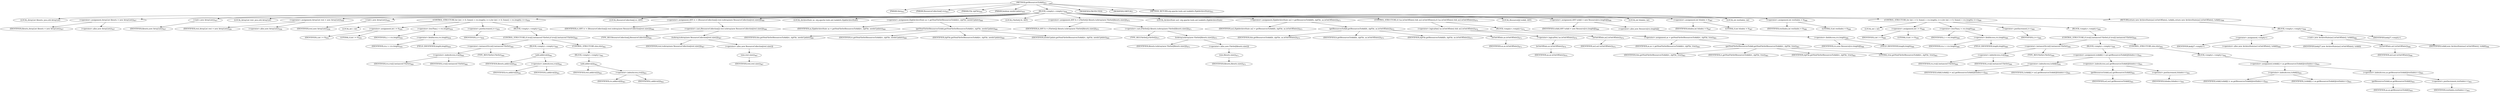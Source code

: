 digraph "getResourcesToAdd" {  
"2217" [label = <(METHOD,getResourcesToAdd)<SUB>953</SUB>> ]
"91" [label = <(PARAM,this)<SUB>953</SUB>> ]
"2218" [label = <(PARAM,ResourceCollection[] rcs)<SUB>953</SUB>> ]
"2219" [label = <(PARAM,File zipFile)<SUB>954</SUB>> ]
"2220" [label = <(PARAM,boolean needsUpdate)<SUB>955</SUB>> ]
"2221" [label = <(BLOCK,&lt;empty&gt;,&lt;empty&gt;)<SUB>956</SUB>> ]
"87" [label = <(LOCAL,ArrayList filesets: java.util.ArrayList)> ]
"2222" [label = <(&lt;operator&gt;.assignment,ArrayList filesets = new ArrayList())<SUB>957</SUB>> ]
"2223" [label = <(IDENTIFIER,filesets,ArrayList filesets = new ArrayList())<SUB>957</SUB>> ]
"2224" [label = <(&lt;operator&gt;.alloc,new ArrayList())<SUB>957</SUB>> ]
"2225" [label = <(&lt;init&gt;,new ArrayList())<SUB>957</SUB>> ]
"86" [label = <(IDENTIFIER,filesets,new ArrayList())<SUB>957</SUB>> ]
"89" [label = <(LOCAL,ArrayList rest: java.util.ArrayList)> ]
"2226" [label = <(&lt;operator&gt;.assignment,ArrayList rest = new ArrayList())<SUB>958</SUB>> ]
"2227" [label = <(IDENTIFIER,rest,ArrayList rest = new ArrayList())<SUB>958</SUB>> ]
"2228" [label = <(&lt;operator&gt;.alloc,new ArrayList())<SUB>958</SUB>> ]
"2229" [label = <(&lt;init&gt;,new ArrayList())<SUB>958</SUB>> ]
"88" [label = <(IDENTIFIER,rest,new ArrayList())<SUB>958</SUB>> ]
"2230" [label = <(CONTROL_STRUCTURE,for (int i = 0; Some(i &lt; rcs.length); i++),for (int i = 0; Some(i &lt; rcs.length); i++))<SUB>959</SUB>> ]
"2231" [label = <(LOCAL,int i: int)> ]
"2232" [label = <(&lt;operator&gt;.assignment,int i = 0)<SUB>959</SUB>> ]
"2233" [label = <(IDENTIFIER,i,int i = 0)<SUB>959</SUB>> ]
"2234" [label = <(LITERAL,0,int i = 0)<SUB>959</SUB>> ]
"2235" [label = <(&lt;operator&gt;.lessThan,i &lt; rcs.length)<SUB>959</SUB>> ]
"2236" [label = <(IDENTIFIER,i,i &lt; rcs.length)<SUB>959</SUB>> ]
"2237" [label = <(&lt;operator&gt;.fieldAccess,rcs.length)<SUB>959</SUB>> ]
"2238" [label = <(IDENTIFIER,rcs,i &lt; rcs.length)<SUB>959</SUB>> ]
"2239" [label = <(FIELD_IDENTIFIER,length,length)<SUB>959</SUB>> ]
"2240" [label = <(&lt;operator&gt;.postIncrement,i++)<SUB>959</SUB>> ]
"2241" [label = <(IDENTIFIER,i,i++)<SUB>959</SUB>> ]
"2242" [label = <(BLOCK,&lt;empty&gt;,&lt;empty&gt;)<SUB>959</SUB>> ]
"2243" [label = <(CONTROL_STRUCTURE,if (rcs[i] instanceof FileSet),if (rcs[i] instanceof FileSet))<SUB>960</SUB>> ]
"2244" [label = <(&lt;operator&gt;.instanceOf,rcs[i] instanceof FileSet)<SUB>960</SUB>> ]
"2245" [label = <(&lt;operator&gt;.indexAccess,rcs[i])<SUB>960</SUB>> ]
"2246" [label = <(IDENTIFIER,rcs,rcs[i] instanceof FileSet)<SUB>960</SUB>> ]
"2247" [label = <(IDENTIFIER,i,rcs[i] instanceof FileSet)<SUB>960</SUB>> ]
"2248" [label = <(TYPE_REF,FileSet,FileSet)<SUB>960</SUB>> ]
"2249" [label = <(BLOCK,&lt;empty&gt;,&lt;empty&gt;)<SUB>960</SUB>> ]
"2250" [label = <(add,add(rcs[i]))<SUB>961</SUB>> ]
"2251" [label = <(IDENTIFIER,filesets,add(rcs[i]))<SUB>961</SUB>> ]
"2252" [label = <(&lt;operator&gt;.indexAccess,rcs[i])<SUB>961</SUB>> ]
"2253" [label = <(IDENTIFIER,rcs,add(rcs[i]))<SUB>961</SUB>> ]
"2254" [label = <(IDENTIFIER,i,add(rcs[i]))<SUB>961</SUB>> ]
"2255" [label = <(CONTROL_STRUCTURE,else,else)<SUB>962</SUB>> ]
"2256" [label = <(BLOCK,&lt;empty&gt;,&lt;empty&gt;)<SUB>962</SUB>> ]
"2257" [label = <(add,add(rcs[i]))<SUB>963</SUB>> ]
"2258" [label = <(IDENTIFIER,rest,add(rcs[i]))<SUB>963</SUB>> ]
"2259" [label = <(&lt;operator&gt;.indexAccess,rcs[i])<SUB>963</SUB>> ]
"2260" [label = <(IDENTIFIER,rcs,add(rcs[i]))<SUB>963</SUB>> ]
"2261" [label = <(IDENTIFIER,i,add(rcs[i]))<SUB>963</SUB>> ]
"2262" [label = <(LOCAL,ResourceCollection[] rc: ANY)> ]
"2263" [label = <(&lt;operator&gt;.assignment,ANY rc = (ResourceCollection[]) rest.toArray(new ResourceCollection[rest.size()]))<SUB>966</SUB>> ]
"2264" [label = <(IDENTIFIER,rc,ANY rc = (ResourceCollection[]) rest.toArray(new ResourceCollection[rest.size()]))<SUB>966</SUB>> ]
"2265" [label = <(&lt;operator&gt;.cast,(ResourceCollection[]) rest.toArray(new ResourceCollection[rest.size()]))<SUB>966</SUB>> ]
"2266" [label = <(TYPE_REF,ResourceCollection[],ResourceCollection[])<SUB>966</SUB>> ]
"2267" [label = <(toArray,toArray(new ResourceCollection[rest.size()]))<SUB>967</SUB>> ]
"2268" [label = <(IDENTIFIER,rest,toArray(new ResourceCollection[rest.size()]))<SUB>967</SUB>> ]
"2269" [label = <(&lt;operator&gt;.alloc,new ResourceCollection[rest.size()])> ]
"2270" [label = <(size,rest.size())<SUB>967</SUB>> ]
"2271" [label = <(IDENTIFIER,rest,rest.size())<SUB>967</SUB>> ]
"2272" [label = <(LOCAL,ArchiveState as: org.apache.tools.ant.taskdefs.Zip$ArchiveState)> ]
"2273" [label = <(&lt;operator&gt;.assignment,Zip$ArchiveState as = getNonFileSetResourcesToAdd(rc, zipFile, needsUpdate))<SUB>968</SUB>> ]
"2274" [label = <(IDENTIFIER,as,Zip$ArchiveState as = getNonFileSetResourcesToAdd(rc, zipFile, needsUpdate))<SUB>968</SUB>> ]
"2275" [label = <(getNonFileSetResourcesToAdd,getNonFileSetResourcesToAdd(rc, zipFile, needsUpdate))<SUB>968</SUB>> ]
"90" [label = <(IDENTIFIER,this,getNonFileSetResourcesToAdd(rc, zipFile, needsUpdate))<SUB>968</SUB>> ]
"2276" [label = <(IDENTIFIER,rc,getNonFileSetResourcesToAdd(rc, zipFile, needsUpdate))<SUB>968</SUB>> ]
"2277" [label = <(IDENTIFIER,zipFile,getNonFileSetResourcesToAdd(rc, zipFile, needsUpdate))<SUB>968</SUB>> ]
"2278" [label = <(IDENTIFIER,needsUpdate,getNonFileSetResourcesToAdd(rc, zipFile, needsUpdate))<SUB>969</SUB>> ]
"2279" [label = <(LOCAL,FileSet[] fs: ANY)> ]
"2280" [label = <(&lt;operator&gt;.assignment,ANY fs = (FileSet[]) filesets.toArray(new FileSet[filesets.size()]))<SUB>971</SUB>> ]
"2281" [label = <(IDENTIFIER,fs,ANY fs = (FileSet[]) filesets.toArray(new FileSet[filesets.size()]))<SUB>971</SUB>> ]
"2282" [label = <(&lt;operator&gt;.cast,(FileSet[]) filesets.toArray(new FileSet[filesets.size()]))<SUB>971</SUB>> ]
"2283" [label = <(TYPE_REF,FileSet[],FileSet[])<SUB>971</SUB>> ]
"2284" [label = <(toArray,toArray(new FileSet[filesets.size()]))<SUB>971</SUB>> ]
"2285" [label = <(IDENTIFIER,filesets,toArray(new FileSet[filesets.size()]))<SUB>971</SUB>> ]
"2286" [label = <(&lt;operator&gt;.alloc,new FileSet[filesets.size()])> ]
"2287" [label = <(size,filesets.size())<SUB>971</SUB>> ]
"2288" [label = <(IDENTIFIER,filesets,filesets.size())<SUB>971</SUB>> ]
"2289" [label = <(LOCAL,ArchiveState as2: org.apache.tools.ant.taskdefs.Zip$ArchiveState)> ]
"2290" [label = <(&lt;operator&gt;.assignment,Zip$ArchiveState as2 = getResourcesToAdd(fs, zipFile, as.isOutOfDate()))<SUB>973</SUB>> ]
"2291" [label = <(IDENTIFIER,as2,Zip$ArchiveState as2 = getResourcesToAdd(fs, zipFile, as.isOutOfDate()))<SUB>973</SUB>> ]
"2292" [label = <(getResourcesToAdd,getResourcesToAdd(fs, zipFile, as.isOutOfDate()))<SUB>973</SUB>> ]
"92" [label = <(IDENTIFIER,this,getResourcesToAdd(fs, zipFile, as.isOutOfDate()))<SUB>973</SUB>> ]
"2293" [label = <(IDENTIFIER,fs,getResourcesToAdd(fs, zipFile, as.isOutOfDate()))<SUB>973</SUB>> ]
"2294" [label = <(IDENTIFIER,zipFile,getResourcesToAdd(fs, zipFile, as.isOutOfDate()))<SUB>973</SUB>> ]
"2295" [label = <(isOutOfDate,as.isOutOfDate())<SUB>973</SUB>> ]
"2296" [label = <(IDENTIFIER,as,as.isOutOfDate())<SUB>973</SUB>> ]
"2297" [label = <(CONTROL_STRUCTURE,if (!as.isOutOfDate() &amp;&amp; as2.isOutOfDate()),if (!as.isOutOfDate() &amp;&amp; as2.isOutOfDate()))<SUB>974</SUB>> ]
"2298" [label = <(&lt;operator&gt;.logicalAnd,!as.isOutOfDate() &amp;&amp; as2.isOutOfDate())<SUB>974</SUB>> ]
"2299" [label = <(&lt;operator&gt;.logicalNot,!as.isOutOfDate())<SUB>974</SUB>> ]
"2300" [label = <(isOutOfDate,as.isOutOfDate())<SUB>974</SUB>> ]
"2301" [label = <(IDENTIFIER,as,as.isOutOfDate())<SUB>974</SUB>> ]
"2302" [label = <(isOutOfDate,as2.isOutOfDate())<SUB>974</SUB>> ]
"2303" [label = <(IDENTIFIER,as2,as2.isOutOfDate())<SUB>974</SUB>> ]
"2304" [label = <(BLOCK,&lt;empty&gt;,&lt;empty&gt;)<SUB>974</SUB>> ]
"2305" [label = <(&lt;operator&gt;.assignment,as = getNonFileSetResourcesToAdd(rc, zipFile, true))<SUB>983</SUB>> ]
"2306" [label = <(IDENTIFIER,as,as = getNonFileSetResourcesToAdd(rc, zipFile, true))<SUB>983</SUB>> ]
"2307" [label = <(getNonFileSetResourcesToAdd,getNonFileSetResourcesToAdd(rc, zipFile, true))<SUB>983</SUB>> ]
"93" [label = <(IDENTIFIER,this,getNonFileSetResourcesToAdd(rc, zipFile, true))<SUB>983</SUB>> ]
"2308" [label = <(IDENTIFIER,rc,getNonFileSetResourcesToAdd(rc, zipFile, true))<SUB>983</SUB>> ]
"2309" [label = <(IDENTIFIER,zipFile,getNonFileSetResourcesToAdd(rc, zipFile, true))<SUB>983</SUB>> ]
"2310" [label = <(LITERAL,true,getNonFileSetResourcesToAdd(rc, zipFile, true))<SUB>983</SUB>> ]
"2311" [label = <(LOCAL,Resource[][] toAdd: ANY)> ]
"2312" [label = <(&lt;operator&gt;.assignment,ANY toAdd = new Resource[rcs.length][])<SUB>986</SUB>> ]
"2313" [label = <(IDENTIFIER,toAdd,ANY toAdd = new Resource[rcs.length][])<SUB>986</SUB>> ]
"2314" [label = <(&lt;operator&gt;.alloc,new Resource[rcs.length][])> ]
"2315" [label = <(&lt;operator&gt;.fieldAccess,rcs.length)<SUB>986</SUB>> ]
"2316" [label = <(IDENTIFIER,rcs,new Resource[rcs.length][])<SUB>986</SUB>> ]
"2317" [label = <(FIELD_IDENTIFIER,length,length)<SUB>986</SUB>> ]
"2318" [label = <(LOCAL,int fsIndex: int)> ]
"2319" [label = <(&lt;operator&gt;.assignment,int fsIndex = 0)<SUB>987</SUB>> ]
"2320" [label = <(IDENTIFIER,fsIndex,int fsIndex = 0)<SUB>987</SUB>> ]
"2321" [label = <(LITERAL,0,int fsIndex = 0)<SUB>987</SUB>> ]
"2322" [label = <(LOCAL,int restIndex: int)> ]
"2323" [label = <(&lt;operator&gt;.assignment,int restIndex = 0)<SUB>988</SUB>> ]
"2324" [label = <(IDENTIFIER,restIndex,int restIndex = 0)<SUB>988</SUB>> ]
"2325" [label = <(LITERAL,0,int restIndex = 0)<SUB>988</SUB>> ]
"2326" [label = <(CONTROL_STRUCTURE,for (int i = 0; Some(i &lt; rcs.length); i++),for (int i = 0; Some(i &lt; rcs.length); i++))<SUB>989</SUB>> ]
"2327" [label = <(LOCAL,int i: int)> ]
"2328" [label = <(&lt;operator&gt;.assignment,int i = 0)<SUB>989</SUB>> ]
"2329" [label = <(IDENTIFIER,i,int i = 0)<SUB>989</SUB>> ]
"2330" [label = <(LITERAL,0,int i = 0)<SUB>989</SUB>> ]
"2331" [label = <(&lt;operator&gt;.lessThan,i &lt; rcs.length)<SUB>989</SUB>> ]
"2332" [label = <(IDENTIFIER,i,i &lt; rcs.length)<SUB>989</SUB>> ]
"2333" [label = <(&lt;operator&gt;.fieldAccess,rcs.length)<SUB>989</SUB>> ]
"2334" [label = <(IDENTIFIER,rcs,i &lt; rcs.length)<SUB>989</SUB>> ]
"2335" [label = <(FIELD_IDENTIFIER,length,length)<SUB>989</SUB>> ]
"2336" [label = <(&lt;operator&gt;.postIncrement,i++)<SUB>989</SUB>> ]
"2337" [label = <(IDENTIFIER,i,i++)<SUB>989</SUB>> ]
"2338" [label = <(BLOCK,&lt;empty&gt;,&lt;empty&gt;)<SUB>989</SUB>> ]
"2339" [label = <(CONTROL_STRUCTURE,if (rcs[i] instanceof FileSet),if (rcs[i] instanceof FileSet))<SUB>990</SUB>> ]
"2340" [label = <(&lt;operator&gt;.instanceOf,rcs[i] instanceof FileSet)<SUB>990</SUB>> ]
"2341" [label = <(&lt;operator&gt;.indexAccess,rcs[i])<SUB>990</SUB>> ]
"2342" [label = <(IDENTIFIER,rcs,rcs[i] instanceof FileSet)<SUB>990</SUB>> ]
"2343" [label = <(IDENTIFIER,i,rcs[i] instanceof FileSet)<SUB>990</SUB>> ]
"2344" [label = <(TYPE_REF,FileSet,FileSet)<SUB>990</SUB>> ]
"2345" [label = <(BLOCK,&lt;empty&gt;,&lt;empty&gt;)<SUB>990</SUB>> ]
"2346" [label = <(&lt;operator&gt;.assignment,toAdd[i] = as2.getResourcesToAdd()[fsIndex++])<SUB>991</SUB>> ]
"2347" [label = <(&lt;operator&gt;.indexAccess,toAdd[i])<SUB>991</SUB>> ]
"2348" [label = <(IDENTIFIER,toAdd,toAdd[i] = as2.getResourcesToAdd()[fsIndex++])<SUB>991</SUB>> ]
"2349" [label = <(IDENTIFIER,i,toAdd[i] = as2.getResourcesToAdd()[fsIndex++])<SUB>991</SUB>> ]
"2350" [label = <(&lt;operator&gt;.indexAccess,as2.getResourcesToAdd()[fsIndex++])<SUB>991</SUB>> ]
"2351" [label = <(getResourcesToAdd,as2.getResourcesToAdd())<SUB>991</SUB>> ]
"2352" [label = <(IDENTIFIER,as2,as2.getResourcesToAdd())<SUB>991</SUB>> ]
"2353" [label = <(&lt;operator&gt;.postIncrement,fsIndex++)<SUB>991</SUB>> ]
"2354" [label = <(IDENTIFIER,fsIndex,fsIndex++)<SUB>991</SUB>> ]
"2355" [label = <(CONTROL_STRUCTURE,else,else)<SUB>992</SUB>> ]
"2356" [label = <(BLOCK,&lt;empty&gt;,&lt;empty&gt;)<SUB>992</SUB>> ]
"2357" [label = <(&lt;operator&gt;.assignment,toAdd[i] = as.getResourcesToAdd()[restIndex++])<SUB>993</SUB>> ]
"2358" [label = <(&lt;operator&gt;.indexAccess,toAdd[i])<SUB>993</SUB>> ]
"2359" [label = <(IDENTIFIER,toAdd,toAdd[i] = as.getResourcesToAdd()[restIndex++])<SUB>993</SUB>> ]
"2360" [label = <(IDENTIFIER,i,toAdd[i] = as.getResourcesToAdd()[restIndex++])<SUB>993</SUB>> ]
"2361" [label = <(&lt;operator&gt;.indexAccess,as.getResourcesToAdd()[restIndex++])<SUB>993</SUB>> ]
"2362" [label = <(getResourcesToAdd,as.getResourcesToAdd())<SUB>993</SUB>> ]
"2363" [label = <(IDENTIFIER,as,as.getResourcesToAdd())<SUB>993</SUB>> ]
"2364" [label = <(&lt;operator&gt;.postIncrement,restIndex++)<SUB>993</SUB>> ]
"2365" [label = <(IDENTIFIER,restIndex,restIndex++)<SUB>993</SUB>> ]
"2366" [label = <(RETURN,return new ArchiveState(as2.isOutOfDate(), toAdd);,return new ArchiveState(as2.isOutOfDate(), toAdd);)<SUB>996</SUB>> ]
"2367" [label = <(BLOCK,&lt;empty&gt;,&lt;empty&gt;)<SUB>996</SUB>> ]
"2368" [label = <(&lt;operator&gt;.assignment,&lt;empty&gt;)> ]
"2369" [label = <(IDENTIFIER,$obj27,&lt;empty&gt;)> ]
"2370" [label = <(&lt;operator&gt;.alloc,new ArchiveState(as2.isOutOfDate(), toAdd))<SUB>996</SUB>> ]
"2371" [label = <(&lt;init&gt;,new ArchiveState(as2.isOutOfDate(), toAdd))<SUB>996</SUB>> ]
"2372" [label = <(IDENTIFIER,$obj27,new ArchiveState(as2.isOutOfDate(), toAdd))> ]
"2373" [label = <(isOutOfDate,as2.isOutOfDate())<SUB>996</SUB>> ]
"2374" [label = <(IDENTIFIER,as2,as2.isOutOfDate())<SUB>996</SUB>> ]
"2375" [label = <(IDENTIFIER,toAdd,new ArchiveState(as2.isOutOfDate(), toAdd))<SUB>996</SUB>> ]
"2376" [label = <(IDENTIFIER,$obj27,&lt;empty&gt;)> ]
"2377" [label = <(MODIFIER,PROTECTED)> ]
"2378" [label = <(MODIFIER,VIRTUAL)> ]
"2379" [label = <(METHOD_RETURN,org.apache.tools.ant.taskdefs.Zip$ArchiveState)<SUB>953</SUB>> ]
  "2217" -> "91" 
  "2217" -> "2218" 
  "2217" -> "2219" 
  "2217" -> "2220" 
  "2217" -> "2221" 
  "2217" -> "2377" 
  "2217" -> "2378" 
  "2217" -> "2379" 
  "2221" -> "87" 
  "2221" -> "2222" 
  "2221" -> "2225" 
  "2221" -> "89" 
  "2221" -> "2226" 
  "2221" -> "2229" 
  "2221" -> "2230" 
  "2221" -> "2262" 
  "2221" -> "2263" 
  "2221" -> "2272" 
  "2221" -> "2273" 
  "2221" -> "2279" 
  "2221" -> "2280" 
  "2221" -> "2289" 
  "2221" -> "2290" 
  "2221" -> "2297" 
  "2221" -> "2311" 
  "2221" -> "2312" 
  "2221" -> "2318" 
  "2221" -> "2319" 
  "2221" -> "2322" 
  "2221" -> "2323" 
  "2221" -> "2326" 
  "2221" -> "2366" 
  "2222" -> "2223" 
  "2222" -> "2224" 
  "2225" -> "86" 
  "2226" -> "2227" 
  "2226" -> "2228" 
  "2229" -> "88" 
  "2230" -> "2231" 
  "2230" -> "2232" 
  "2230" -> "2235" 
  "2230" -> "2240" 
  "2230" -> "2242" 
  "2232" -> "2233" 
  "2232" -> "2234" 
  "2235" -> "2236" 
  "2235" -> "2237" 
  "2237" -> "2238" 
  "2237" -> "2239" 
  "2240" -> "2241" 
  "2242" -> "2243" 
  "2243" -> "2244" 
  "2243" -> "2249" 
  "2243" -> "2255" 
  "2244" -> "2245" 
  "2244" -> "2248" 
  "2245" -> "2246" 
  "2245" -> "2247" 
  "2249" -> "2250" 
  "2250" -> "2251" 
  "2250" -> "2252" 
  "2252" -> "2253" 
  "2252" -> "2254" 
  "2255" -> "2256" 
  "2256" -> "2257" 
  "2257" -> "2258" 
  "2257" -> "2259" 
  "2259" -> "2260" 
  "2259" -> "2261" 
  "2263" -> "2264" 
  "2263" -> "2265" 
  "2265" -> "2266" 
  "2265" -> "2267" 
  "2267" -> "2268" 
  "2267" -> "2269" 
  "2269" -> "2270" 
  "2270" -> "2271" 
  "2273" -> "2274" 
  "2273" -> "2275" 
  "2275" -> "90" 
  "2275" -> "2276" 
  "2275" -> "2277" 
  "2275" -> "2278" 
  "2280" -> "2281" 
  "2280" -> "2282" 
  "2282" -> "2283" 
  "2282" -> "2284" 
  "2284" -> "2285" 
  "2284" -> "2286" 
  "2286" -> "2287" 
  "2287" -> "2288" 
  "2290" -> "2291" 
  "2290" -> "2292" 
  "2292" -> "92" 
  "2292" -> "2293" 
  "2292" -> "2294" 
  "2292" -> "2295" 
  "2295" -> "2296" 
  "2297" -> "2298" 
  "2297" -> "2304" 
  "2298" -> "2299" 
  "2298" -> "2302" 
  "2299" -> "2300" 
  "2300" -> "2301" 
  "2302" -> "2303" 
  "2304" -> "2305" 
  "2305" -> "2306" 
  "2305" -> "2307" 
  "2307" -> "93" 
  "2307" -> "2308" 
  "2307" -> "2309" 
  "2307" -> "2310" 
  "2312" -> "2313" 
  "2312" -> "2314" 
  "2314" -> "2315" 
  "2315" -> "2316" 
  "2315" -> "2317" 
  "2319" -> "2320" 
  "2319" -> "2321" 
  "2323" -> "2324" 
  "2323" -> "2325" 
  "2326" -> "2327" 
  "2326" -> "2328" 
  "2326" -> "2331" 
  "2326" -> "2336" 
  "2326" -> "2338" 
  "2328" -> "2329" 
  "2328" -> "2330" 
  "2331" -> "2332" 
  "2331" -> "2333" 
  "2333" -> "2334" 
  "2333" -> "2335" 
  "2336" -> "2337" 
  "2338" -> "2339" 
  "2339" -> "2340" 
  "2339" -> "2345" 
  "2339" -> "2355" 
  "2340" -> "2341" 
  "2340" -> "2344" 
  "2341" -> "2342" 
  "2341" -> "2343" 
  "2345" -> "2346" 
  "2346" -> "2347" 
  "2346" -> "2350" 
  "2347" -> "2348" 
  "2347" -> "2349" 
  "2350" -> "2351" 
  "2350" -> "2353" 
  "2351" -> "2352" 
  "2353" -> "2354" 
  "2355" -> "2356" 
  "2356" -> "2357" 
  "2357" -> "2358" 
  "2357" -> "2361" 
  "2358" -> "2359" 
  "2358" -> "2360" 
  "2361" -> "2362" 
  "2361" -> "2364" 
  "2362" -> "2363" 
  "2364" -> "2365" 
  "2366" -> "2367" 
  "2367" -> "2368" 
  "2367" -> "2371" 
  "2367" -> "2376" 
  "2368" -> "2369" 
  "2368" -> "2370" 
  "2371" -> "2372" 
  "2371" -> "2373" 
  "2371" -> "2375" 
  "2373" -> "2374" 
}
